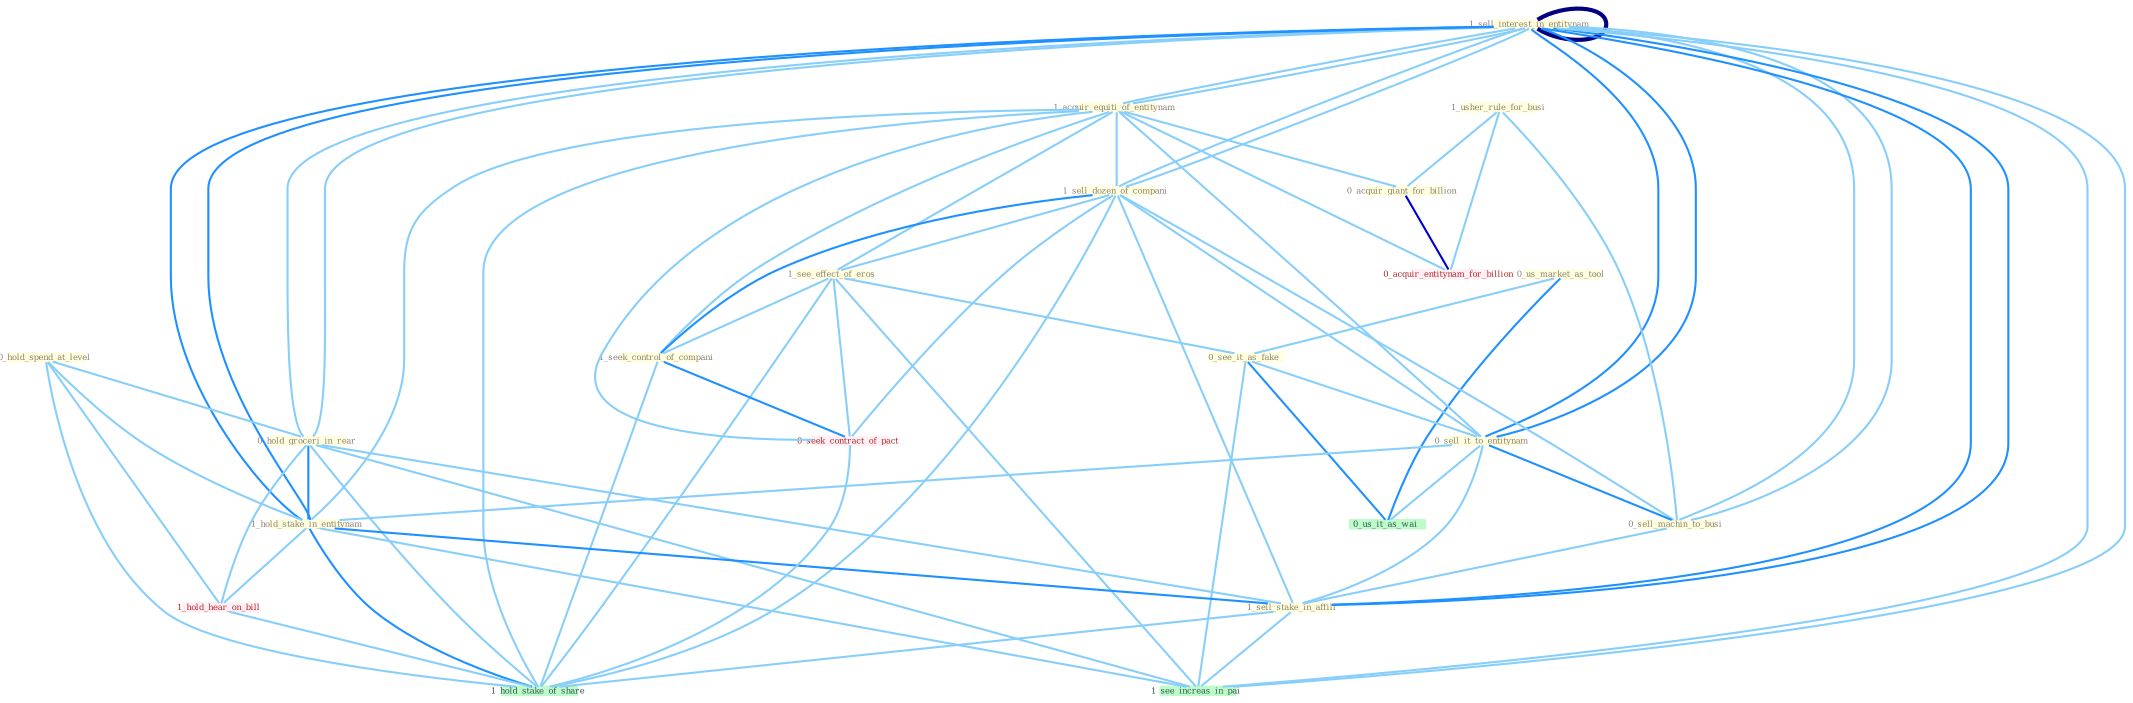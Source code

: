 Graph G{ 
    node
    [shape=polygon,style=filled,width=.5,height=.06,color="#BDFCC9",fixedsize=true,fontsize=4,
    fontcolor="#2f4f4f"];
    {node
    [color="#ffffe0", fontcolor="#8b7d6b"] "0_us_market_as_tool " "1_sell_interest_in_entitynam " "0_hold_spend_at_level " "1_acquir_equiti_of_entitynam " "1_sell_interest_in_entitynam " "1_sell_dozen_of_compani " "1_see_effect_of_eros " "1_usher_rule_for_busi " "0_see_it_as_fake " "0_sell_it_to_entitynam " "0_hold_groceri_in_rear " "1_seek_control_of_compani " "1_hold_stake_in_entitynam " "0_sell_machin_to_busi " "0_acquir_giant_for_billion " "1_sell_stake_in_affili "}
{node [color="#fff0f5", fontcolor="#b22222"] "0_seek_contract_of_pact " "0_acquir_entitynam_for_billion " "1_hold_hear_on_bill "}
edge [color="#B0E2FF"];

	"0_us_market_as_tool " -- "0_see_it_as_fake " [w="1", color="#87cefa" ];
	"0_us_market_as_tool " -- "0_us_it_as_wai " [w="2", color="#1e90ff" , len=0.8];
	"1_sell_interest_in_entitynam " -- "1_acquir_equiti_of_entitynam " [w="1", color="#87cefa" ];
	"1_sell_interest_in_entitynam " -- "1_sell_interest_in_entitynam " [w="4", style=bold, color="#000080", len=0.4];
	"1_sell_interest_in_entitynam " -- "1_sell_dozen_of_compani " [w="1", color="#87cefa" ];
	"1_sell_interest_in_entitynam " -- "0_sell_it_to_entitynam " [w="2", color="#1e90ff" , len=0.8];
	"1_sell_interest_in_entitynam " -- "0_hold_groceri_in_rear " [w="1", color="#87cefa" ];
	"1_sell_interest_in_entitynam " -- "1_hold_stake_in_entitynam " [w="2", color="#1e90ff" , len=0.8];
	"1_sell_interest_in_entitynam " -- "0_sell_machin_to_busi " [w="1", color="#87cefa" ];
	"1_sell_interest_in_entitynam " -- "1_sell_stake_in_affili " [w="2", color="#1e90ff" , len=0.8];
	"1_sell_interest_in_entitynam " -- "1_see_increas_in_pai " [w="1", color="#87cefa" ];
	"0_hold_spend_at_level " -- "0_hold_groceri_in_rear " [w="1", color="#87cefa" ];
	"0_hold_spend_at_level " -- "1_hold_stake_in_entitynam " [w="1", color="#87cefa" ];
	"0_hold_spend_at_level " -- "1_hold_hear_on_bill " [w="1", color="#87cefa" ];
	"0_hold_spend_at_level " -- "1_hold_stake_of_share " [w="1", color="#87cefa" ];
	"1_acquir_equiti_of_entitynam " -- "1_sell_interest_in_entitynam " [w="1", color="#87cefa" ];
	"1_acquir_equiti_of_entitynam " -- "1_sell_dozen_of_compani " [w="1", color="#87cefa" ];
	"1_acquir_equiti_of_entitynam " -- "1_see_effect_of_eros " [w="1", color="#87cefa" ];
	"1_acquir_equiti_of_entitynam " -- "0_sell_it_to_entitynam " [w="1", color="#87cefa" ];
	"1_acquir_equiti_of_entitynam " -- "1_seek_control_of_compani " [w="1", color="#87cefa" ];
	"1_acquir_equiti_of_entitynam " -- "1_hold_stake_in_entitynam " [w="1", color="#87cefa" ];
	"1_acquir_equiti_of_entitynam " -- "0_acquir_giant_for_billion " [w="1", color="#87cefa" ];
	"1_acquir_equiti_of_entitynam " -- "0_seek_contract_of_pact " [w="1", color="#87cefa" ];
	"1_acquir_equiti_of_entitynam " -- "0_acquir_entitynam_for_billion " [w="1", color="#87cefa" ];
	"1_acquir_equiti_of_entitynam " -- "1_hold_stake_of_share " [w="1", color="#87cefa" ];
	"1_sell_interest_in_entitynam " -- "1_sell_dozen_of_compani " [w="1", color="#87cefa" ];
	"1_sell_interest_in_entitynam " -- "0_sell_it_to_entitynam " [w="2", color="#1e90ff" , len=0.8];
	"1_sell_interest_in_entitynam " -- "0_hold_groceri_in_rear " [w="1", color="#87cefa" ];
	"1_sell_interest_in_entitynam " -- "1_hold_stake_in_entitynam " [w="2", color="#1e90ff" , len=0.8];
	"1_sell_interest_in_entitynam " -- "0_sell_machin_to_busi " [w="1", color="#87cefa" ];
	"1_sell_interest_in_entitynam " -- "1_sell_stake_in_affili " [w="2", color="#1e90ff" , len=0.8];
	"1_sell_interest_in_entitynam " -- "1_see_increas_in_pai " [w="1", color="#87cefa" ];
	"1_sell_dozen_of_compani " -- "1_see_effect_of_eros " [w="1", color="#87cefa" ];
	"1_sell_dozen_of_compani " -- "0_sell_it_to_entitynam " [w="1", color="#87cefa" ];
	"1_sell_dozen_of_compani " -- "1_seek_control_of_compani " [w="2", color="#1e90ff" , len=0.8];
	"1_sell_dozen_of_compani " -- "0_sell_machin_to_busi " [w="1", color="#87cefa" ];
	"1_sell_dozen_of_compani " -- "1_sell_stake_in_affili " [w="1", color="#87cefa" ];
	"1_sell_dozen_of_compani " -- "0_seek_contract_of_pact " [w="1", color="#87cefa" ];
	"1_sell_dozen_of_compani " -- "1_hold_stake_of_share " [w="1", color="#87cefa" ];
	"1_see_effect_of_eros " -- "0_see_it_as_fake " [w="1", color="#87cefa" ];
	"1_see_effect_of_eros " -- "1_seek_control_of_compani " [w="1", color="#87cefa" ];
	"1_see_effect_of_eros " -- "0_seek_contract_of_pact " [w="1", color="#87cefa" ];
	"1_see_effect_of_eros " -- "1_see_increas_in_pai " [w="1", color="#87cefa" ];
	"1_see_effect_of_eros " -- "1_hold_stake_of_share " [w="1", color="#87cefa" ];
	"1_usher_rule_for_busi " -- "0_sell_machin_to_busi " [w="1", color="#87cefa" ];
	"1_usher_rule_for_busi " -- "0_acquir_giant_for_billion " [w="1", color="#87cefa" ];
	"1_usher_rule_for_busi " -- "0_acquir_entitynam_for_billion " [w="1", color="#87cefa" ];
	"0_see_it_as_fake " -- "0_sell_it_to_entitynam " [w="1", color="#87cefa" ];
	"0_see_it_as_fake " -- "0_us_it_as_wai " [w="2", color="#1e90ff" , len=0.8];
	"0_see_it_as_fake " -- "1_see_increas_in_pai " [w="1", color="#87cefa" ];
	"0_sell_it_to_entitynam " -- "1_hold_stake_in_entitynam " [w="1", color="#87cefa" ];
	"0_sell_it_to_entitynam " -- "0_sell_machin_to_busi " [w="2", color="#1e90ff" , len=0.8];
	"0_sell_it_to_entitynam " -- "1_sell_stake_in_affili " [w="1", color="#87cefa" ];
	"0_sell_it_to_entitynam " -- "0_us_it_as_wai " [w="1", color="#87cefa" ];
	"0_hold_groceri_in_rear " -- "1_hold_stake_in_entitynam " [w="2", color="#1e90ff" , len=0.8];
	"0_hold_groceri_in_rear " -- "1_sell_stake_in_affili " [w="1", color="#87cefa" ];
	"0_hold_groceri_in_rear " -- "1_see_increas_in_pai " [w="1", color="#87cefa" ];
	"0_hold_groceri_in_rear " -- "1_hold_hear_on_bill " [w="1", color="#87cefa" ];
	"0_hold_groceri_in_rear " -- "1_hold_stake_of_share " [w="1", color="#87cefa" ];
	"1_seek_control_of_compani " -- "0_seek_contract_of_pact " [w="2", color="#1e90ff" , len=0.8];
	"1_seek_control_of_compani " -- "1_hold_stake_of_share " [w="1", color="#87cefa" ];
	"1_hold_stake_in_entitynam " -- "1_sell_stake_in_affili " [w="2", color="#1e90ff" , len=0.8];
	"1_hold_stake_in_entitynam " -- "1_see_increas_in_pai " [w="1", color="#87cefa" ];
	"1_hold_stake_in_entitynam " -- "1_hold_hear_on_bill " [w="1", color="#87cefa" ];
	"1_hold_stake_in_entitynam " -- "1_hold_stake_of_share " [w="2", color="#1e90ff" , len=0.8];
	"0_sell_machin_to_busi " -- "1_sell_stake_in_affili " [w="1", color="#87cefa" ];
	"0_acquir_giant_for_billion " -- "0_acquir_entitynam_for_billion " [w="3", color="#0000cd" , len=0.6];
	"1_sell_stake_in_affili " -- "1_see_increas_in_pai " [w="1", color="#87cefa" ];
	"1_sell_stake_in_affili " -- "1_hold_stake_of_share " [w="1", color="#87cefa" ];
	"0_seek_contract_of_pact " -- "1_hold_stake_of_share " [w="1", color="#87cefa" ];
	"1_hold_hear_on_bill " -- "1_hold_stake_of_share " [w="1", color="#87cefa" ];
}